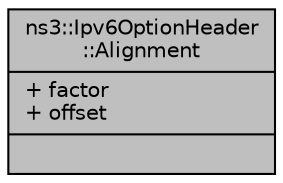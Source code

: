digraph "ns3::Ipv6OptionHeader::Alignment"
{
  edge [fontname="Helvetica",fontsize="10",labelfontname="Helvetica",labelfontsize="10"];
  node [fontname="Helvetica",fontsize="10",shape=record];
  Node1 [label="{ns3::Ipv6OptionHeader\l::Alignment\n|+ factor\l+ offset\l|}",height=0.2,width=0.4,color="black", fillcolor="grey75", style="filled", fontcolor="black"];
}

